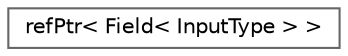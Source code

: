 digraph "Graphical Class Hierarchy"
{
 // LATEX_PDF_SIZE
  bgcolor="transparent";
  edge [fontname=Helvetica,fontsize=10,labelfontname=Helvetica,labelfontsize=10];
  node [fontname=Helvetica,fontsize=10,shape=box,height=0.2,width=0.4];
  rankdir="LR";
  Node0 [id="Node000000",label="refPtr\< Field\< InputType \> \>",height=0.2,width=0.4,color="grey40", fillcolor="white", style="filled",URL="$classFoam_1_1refPtr.html",tooltip=" "];
}
